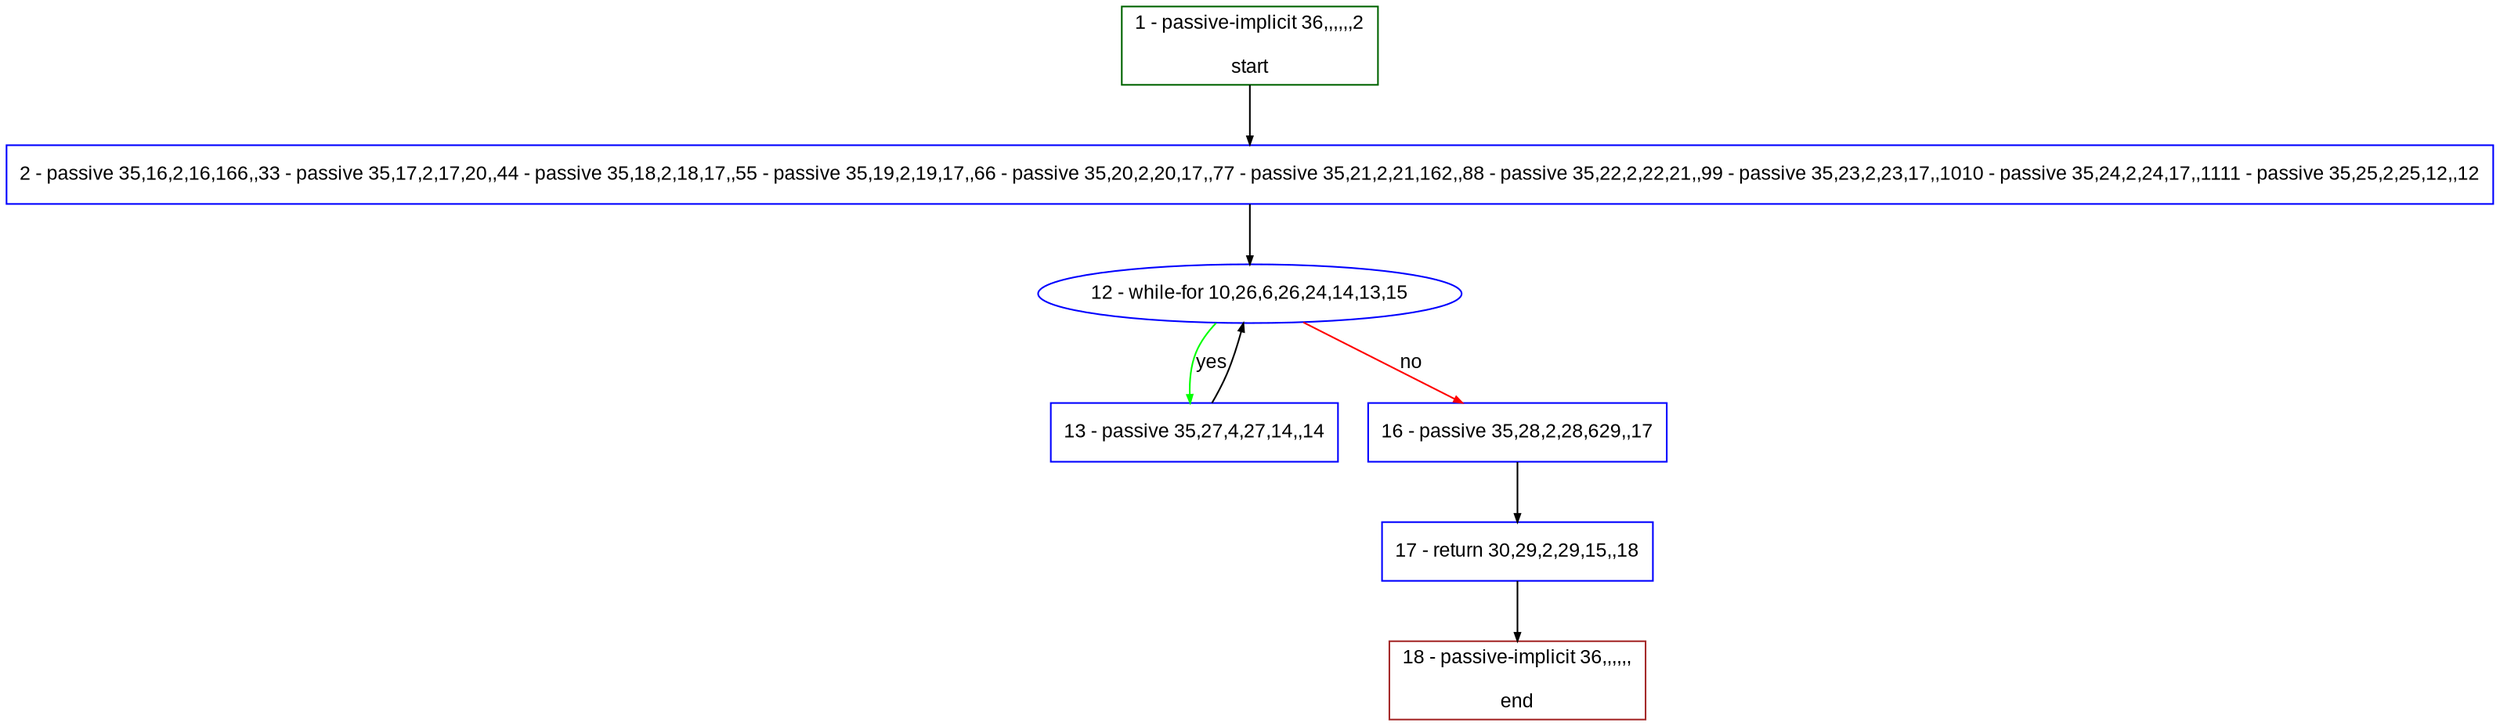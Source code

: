 digraph "" {
  graph [pack="true", label="", fontsize="12", packmode="clust", fontname="Arial", fillcolor="#FFFFCC", bgcolor="white", style="rounded,filled", compound="true"];
  node [node_initialized="no", label="", color="grey", fontsize="12", fillcolor="white", fontname="Arial", style="filled", shape="rectangle", compound="true", fixedsize="false"];
  edge [fontcolor="black", arrowhead="normal", arrowtail="none", arrowsize="0.5", ltail="", label="", color="black", fontsize="12", lhead="", fontname="Arial", dir="forward", compound="true"];
  __N1 [label="2 - passive 35,16,2,16,166,,33 - passive 35,17,2,17,20,,44 - passive 35,18,2,18,17,,55 - passive 35,19,2,19,17,,66 - passive 35,20,2,20,17,,77 - passive 35,21,2,21,162,,88 - passive 35,22,2,22,21,,99 - passive 35,23,2,23,17,,1010 - passive 35,24,2,24,17,,1111 - passive 35,25,2,25,12,,12", color="#0000ff", fillcolor="#ffffff", style="filled", shape="box"];
  __N2 [label="1 - passive-implicit 36,,,,,,2\n\nstart", color="#006400", fillcolor="#ffffff", style="filled", shape="box"];
  __N3 [label="12 - while-for 10,26,6,26,24,14,13,15", color="#0000ff", fillcolor="#ffffff", style="filled", shape="oval"];
  __N4 [label="13 - passive 35,27,4,27,14,,14", color="#0000ff", fillcolor="#ffffff", style="filled", shape="box"];
  __N5 [label="16 - passive 35,28,2,28,629,,17", color="#0000ff", fillcolor="#ffffff", style="filled", shape="box"];
  __N6 [label="17 - return 30,29,2,29,15,,18", color="#0000ff", fillcolor="#ffffff", style="filled", shape="box"];
  __N7 [label="18 - passive-implicit 36,,,,,,\n\nend", color="#a52a2a", fillcolor="#ffffff", style="filled", shape="box"];
  __N2 -> __N1 [arrowhead="normal", arrowtail="none", color="#000000", label="", dir="forward"];
  __N1 -> __N3 [arrowhead="normal", arrowtail="none", color="#000000", label="", dir="forward"];
  __N3 -> __N4 [arrowhead="normal", arrowtail="none", color="#00ff00", label="yes", dir="forward"];
  __N4 -> __N3 [arrowhead="normal", arrowtail="none", color="#000000", label="", dir="forward"];
  __N3 -> __N5 [arrowhead="normal", arrowtail="none", color="#ff0000", label="no", dir="forward"];
  __N5 -> __N6 [arrowhead="normal", arrowtail="none", color="#000000", label="", dir="forward"];
  __N6 -> __N7 [arrowhead="normal", arrowtail="none", color="#000000", label="", dir="forward"];
}
